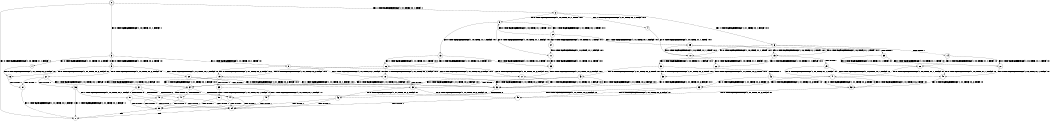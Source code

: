 digraph BCG {
size = "7, 10.5";
center = TRUE;
node [shape = circle];
0 [peripheries = 2];
0 -> 1 [label = "EX !0 !ATOMIC_EXCH_BRANCH (1, +0, TRUE, +1, 1, FALSE) !::"];
0 -> 2 [label = "EX !1 !ATOMIC_EXCH_BRANCH (1, +1, TRUE, +0, 1, TRUE) !::"];
0 -> 3 [label = "EX !0 !ATOMIC_EXCH_BRANCH (1, +0, TRUE, +1, 1, FALSE) !::"];
2 -> 4 [label = "EX !1 !ATOMIC_EXCH_BRANCH (1, +1, TRUE, +0, 1, FALSE) !:0:1:"];
2 -> 5 [label = "EX !0 !ATOMIC_EXCH_BRANCH (1, +0, TRUE, +1, 1, TRUE) !:0:1:"];
2 -> 6 [label = "EX !1 !ATOMIC_EXCH_BRANCH (1, +1, TRUE, +0, 1, FALSE) !:0:1:"];
3 -> 7 [label = "EX !0 !ATOMIC_EXCH_BRANCH (1, +1, TRUE, +0, 2, TRUE) !:0:"];
3 -> 8 [label = "EX !1 !ATOMIC_EXCH_BRANCH (1, +1, TRUE, +0, 1, TRUE) !:0:"];
3 -> 9 [label = "EX !0 !ATOMIC_EXCH_BRANCH (1, +1, TRUE, +0, 2, TRUE) !:0:"];
4 -> 10 [label = "EX !0 !ATOMIC_EXCH_BRANCH (1, +0, TRUE, +1, 1, TRUE) !:0:1:"];
5 -> 11 [label = "EX !0 !ATOMIC_EXCH_BRANCH (1, +0, TRUE, +1, 1, FALSE) !:0:1:"];
5 -> 12 [label = "EX !1 !ATOMIC_EXCH_BRANCH (1, +1, TRUE, +0, 1, TRUE) !:0:1:"];
5 -> 13 [label = "EX !0 !ATOMIC_EXCH_BRANCH (1, +0, TRUE, +1, 1, FALSE) !:0:1:"];
6 -> 10 [label = "EX !0 !ATOMIC_EXCH_BRANCH (1, +0, TRUE, +1, 1, TRUE) !:0:1:"];
6 -> 14 [label = "TERMINATE !1"];
6 -> 15 [label = "EX !0 !ATOMIC_EXCH_BRANCH (1, +0, TRUE, +1, 1, TRUE) !:0:1:"];
7 -> 16 [label = "EX !0 !ATOMIC_EXCH_BRANCH (1, +1, TRUE, +0, 2, FALSE) !:0:"];
8 -> 17 [label = "EX !0 !ATOMIC_EXCH_BRANCH (1, +1, TRUE, +0, 2, FALSE) !:0:1:"];
8 -> 18 [label = "EX !1 !ATOMIC_EXCH_BRANCH (1, +1, TRUE, +0, 1, FALSE) !:0:1:"];
8 -> 19 [label = "EX !0 !ATOMIC_EXCH_BRANCH (1, +1, TRUE, +0, 2, FALSE) !:0:1:"];
9 -> 16 [label = "EX !0 !ATOMIC_EXCH_BRANCH (1, +1, TRUE, +0, 2, FALSE) !:0:"];
9 -> 20 [label = "EX !1 !ATOMIC_EXCH_BRANCH (1, +1, TRUE, +0, 1, FALSE) !:0:"];
9 -> 21 [label = "EX !0 !ATOMIC_EXCH_BRANCH (1, +1, TRUE, +0, 2, FALSE) !:0:"];
10 -> 22 [label = "EX !0 !ATOMIC_EXCH_BRANCH (1, +0, TRUE, +1, 1, FALSE) !:0:1:"];
11 -> 23 [label = "EX !0 !ATOMIC_EXCH_BRANCH (1, +1, TRUE, +0, 2, TRUE) !:0:1:"];
12 -> 24 [label = "EX !0 !ATOMIC_EXCH_BRANCH (1, +0, TRUE, +1, 1, TRUE) !:0:1:"];
12 -> 25 [label = "EX !1 !ATOMIC_EXCH_BRANCH (1, +1, TRUE, +0, 1, FALSE) !:0:1:"];
12 -> 5 [label = "EX !0 !ATOMIC_EXCH_BRANCH (1, +0, TRUE, +1, 1, TRUE) !:0:1:"];
13 -> 23 [label = "EX !0 !ATOMIC_EXCH_BRANCH (1, +1, TRUE, +0, 2, TRUE) !:0:1:"];
13 -> 26 [label = "EX !1 !ATOMIC_EXCH_BRANCH (1, +1, TRUE, +0, 1, TRUE) !:0:1:"];
13 -> 26 [label = "EX !0 !ATOMIC_EXCH_BRANCH (1, +1, TRUE, +0, 2, TRUE) !:0:1:"];
14 -> 27 [label = "EX !0 !ATOMIC_EXCH_BRANCH (1, +0, TRUE, +1, 1, TRUE) !:0:"];
14 -> 28 [label = "EX !0 !ATOMIC_EXCH_BRANCH (1, +0, TRUE, +1, 1, TRUE) !:0:"];
15 -> 22 [label = "EX !0 !ATOMIC_EXCH_BRANCH (1, +0, TRUE, +1, 1, FALSE) !:0:1:"];
15 -> 29 [label = "TERMINATE !1"];
15 -> 30 [label = "EX !0 !ATOMIC_EXCH_BRANCH (1, +0, TRUE, +1, 1, FALSE) !:0:1:"];
16 -> 31 [label = "TERMINATE !0"];
17 -> 32 [label = "EX !1 !ATOMIC_EXCH_BRANCH (1, +1, TRUE, +0, 1, FALSE) !:0:1:"];
18 -> 32 [label = "EX !0 !ATOMIC_EXCH_BRANCH (1, +1, TRUE, +0, 2, FALSE) !:0:1:"];
18 -> 33 [label = "TERMINATE !1"];
18 -> 34 [label = "EX !0 !ATOMIC_EXCH_BRANCH (1, +1, TRUE, +0, 2, FALSE) !:0:1:"];
19 -> 32 [label = "EX !1 !ATOMIC_EXCH_BRANCH (1, +1, TRUE, +0, 1, FALSE) !:0:1:"];
19 -> 35 [label = "TERMINATE !0"];
19 -> 34 [label = "EX !1 !ATOMIC_EXCH_BRANCH (1, +1, TRUE, +0, 1, FALSE) !:0:1:"];
20 -> 32 [label = "EX !0 !ATOMIC_EXCH_BRANCH (1, +1, TRUE, +0, 2, FALSE) !:0:1:"];
20 -> 33 [label = "TERMINATE !1"];
20 -> 34 [label = "EX !0 !ATOMIC_EXCH_BRANCH (1, +1, TRUE, +0, 2, FALSE) !:0:1:"];
21 -> 31 [label = "TERMINATE !0"];
21 -> 36 [label = "TERMINATE !0"];
21 -> 37 [label = "EX !1 !ATOMIC_EXCH_BRANCH (1, +1, TRUE, +0, 1, FALSE) !:0:"];
22 -> 38 [label = "EX !0 !ATOMIC_EXCH_BRANCH (1, +1, TRUE, +0, 2, TRUE) !:0:1:"];
23 -> 17 [label = "EX !0 !ATOMIC_EXCH_BRANCH (1, +1, TRUE, +0, 2, FALSE) !:0:1:"];
24 -> 11 [label = "EX !0 !ATOMIC_EXCH_BRANCH (1, +0, TRUE, +1, 1, FALSE) !:0:1:"];
25 -> 10 [label = "EX !0 !ATOMIC_EXCH_BRANCH (1, +0, TRUE, +1, 1, TRUE) !:0:1:"];
25 -> 39 [label = "TERMINATE !1"];
25 -> 15 [label = "EX !0 !ATOMIC_EXCH_BRANCH (1, +0, TRUE, +1, 1, TRUE) !:0:1:"];
26 -> 17 [label = "EX !0 !ATOMIC_EXCH_BRANCH (1, +1, TRUE, +0, 2, FALSE) !:0:1:"];
26 -> 18 [label = "EX !1 !ATOMIC_EXCH_BRANCH (1, +1, TRUE, +0, 1, FALSE) !:0:1:"];
26 -> 19 [label = "EX !0 !ATOMIC_EXCH_BRANCH (1, +1, TRUE, +0, 2, FALSE) !:0:1:"];
27 -> 40 [label = "EX !0 !ATOMIC_EXCH_BRANCH (1, +0, TRUE, +1, 1, FALSE) !:0:"];
28 -> 40 [label = "EX !0 !ATOMIC_EXCH_BRANCH (1, +0, TRUE, +1, 1, FALSE) !:0:"];
28 -> 41 [label = "EX !0 !ATOMIC_EXCH_BRANCH (1, +0, TRUE, +1, 1, FALSE) !:0:"];
29 -> 40 [label = "EX !0 !ATOMIC_EXCH_BRANCH (1, +0, TRUE, +1, 1, FALSE) !:0:"];
29 -> 41 [label = "EX !0 !ATOMIC_EXCH_BRANCH (1, +0, TRUE, +1, 1, FALSE) !:0:"];
30 -> 38 [label = "EX !0 !ATOMIC_EXCH_BRANCH (1, +1, TRUE, +0, 2, TRUE) !:0:1:"];
30 -> 42 [label = "TERMINATE !1"];
30 -> 43 [label = "EX !0 !ATOMIC_EXCH_BRANCH (1, +1, TRUE, +0, 2, TRUE) !:0:1:"];
31 -> 1 [label = "EX !1 !ATOMIC_EXCH_BRANCH (1, +1, TRUE, +0, 1, FALSE) !::"];
32 -> 44 [label = "TERMINATE !0"];
33 -> 45 [label = "EX !0 !ATOMIC_EXCH_BRANCH (1, +1, TRUE, +0, 2, FALSE) !:0:"];
33 -> 46 [label = "EX !0 !ATOMIC_EXCH_BRANCH (1, +1, TRUE, +0, 2, FALSE) !:0:"];
34 -> 44 [label = "TERMINATE !0"];
34 -> 47 [label = "TERMINATE !1"];
34 -> 48 [label = "TERMINATE !0"];
35 -> 49 [label = "EX !1 !ATOMIC_EXCH_BRANCH (1, +1, TRUE, +0, 1, FALSE) !:1:"];
35 -> 50 [label = "EX !1 !ATOMIC_EXCH_BRANCH (1, +1, TRUE, +0, 1, FALSE) !:1:"];
36 -> 1 [label = "EX !1 !ATOMIC_EXCH_BRANCH (1, +1, TRUE, +0, 1, FALSE) !::"];
36 -> 51 [label = "EX !1 !ATOMIC_EXCH_BRANCH (1, +1, TRUE, +0, 1, FALSE) !::"];
37 -> 44 [label = "TERMINATE !0"];
37 -> 47 [label = "TERMINATE !1"];
37 -> 48 [label = "TERMINATE !0"];
38 -> 32 [label = "EX !0 !ATOMIC_EXCH_BRANCH (1, +1, TRUE, +0, 2, FALSE) !:0:1:"];
39 -> 27 [label = "EX !0 !ATOMIC_EXCH_BRANCH (1, +0, TRUE, +1, 1, TRUE) !:0:"];
39 -> 28 [label = "EX !0 !ATOMIC_EXCH_BRANCH (1, +0, TRUE, +1, 1, TRUE) !:0:"];
40 -> 52 [label = "EX !0 !ATOMIC_EXCH_BRANCH (1, +1, TRUE, +0, 2, TRUE) !:0:"];
41 -> 52 [label = "EX !0 !ATOMIC_EXCH_BRANCH (1, +1, TRUE, +0, 2, TRUE) !:0:"];
41 -> 53 [label = "EX !0 !ATOMIC_EXCH_BRANCH (1, +1, TRUE, +0, 2, TRUE) !:0:"];
42 -> 52 [label = "EX !0 !ATOMIC_EXCH_BRANCH (1, +1, TRUE, +0, 2, TRUE) !:0:"];
42 -> 53 [label = "EX !0 !ATOMIC_EXCH_BRANCH (1, +1, TRUE, +0, 2, TRUE) !:0:"];
43 -> 32 [label = "EX !0 !ATOMIC_EXCH_BRANCH (1, +1, TRUE, +0, 2, FALSE) !:0:1:"];
43 -> 33 [label = "TERMINATE !1"];
43 -> 34 [label = "EX !0 !ATOMIC_EXCH_BRANCH (1, +1, TRUE, +0, 2, FALSE) !:0:1:"];
44 -> 54 [label = "TERMINATE !1"];
45 -> 54 [label = "TERMINATE !0"];
46 -> 54 [label = "TERMINATE !0"];
46 -> 55 [label = "TERMINATE !0"];
47 -> 54 [label = "TERMINATE !0"];
47 -> 55 [label = "TERMINATE !0"];
48 -> 54 [label = "TERMINATE !1"];
48 -> 55 [label = "TERMINATE !1"];
49 -> 54 [label = "TERMINATE !1"];
50 -> 54 [label = "TERMINATE !1"];
50 -> 55 [label = "TERMINATE !1"];
51 -> 54 [label = "TERMINATE !1"];
51 -> 55 [label = "TERMINATE !1"];
52 -> 45 [label = "EX !0 !ATOMIC_EXCH_BRANCH (1, +1, TRUE, +0, 2, FALSE) !:0:"];
53 -> 45 [label = "EX !0 !ATOMIC_EXCH_BRANCH (1, +1, TRUE, +0, 2, FALSE) !:0:"];
53 -> 46 [label = "EX !0 !ATOMIC_EXCH_BRANCH (1, +1, TRUE, +0, 2, FALSE) !:0:"];
54 -> 1 [label = "exit"];
55 -> 1 [label = "exit"];
}
